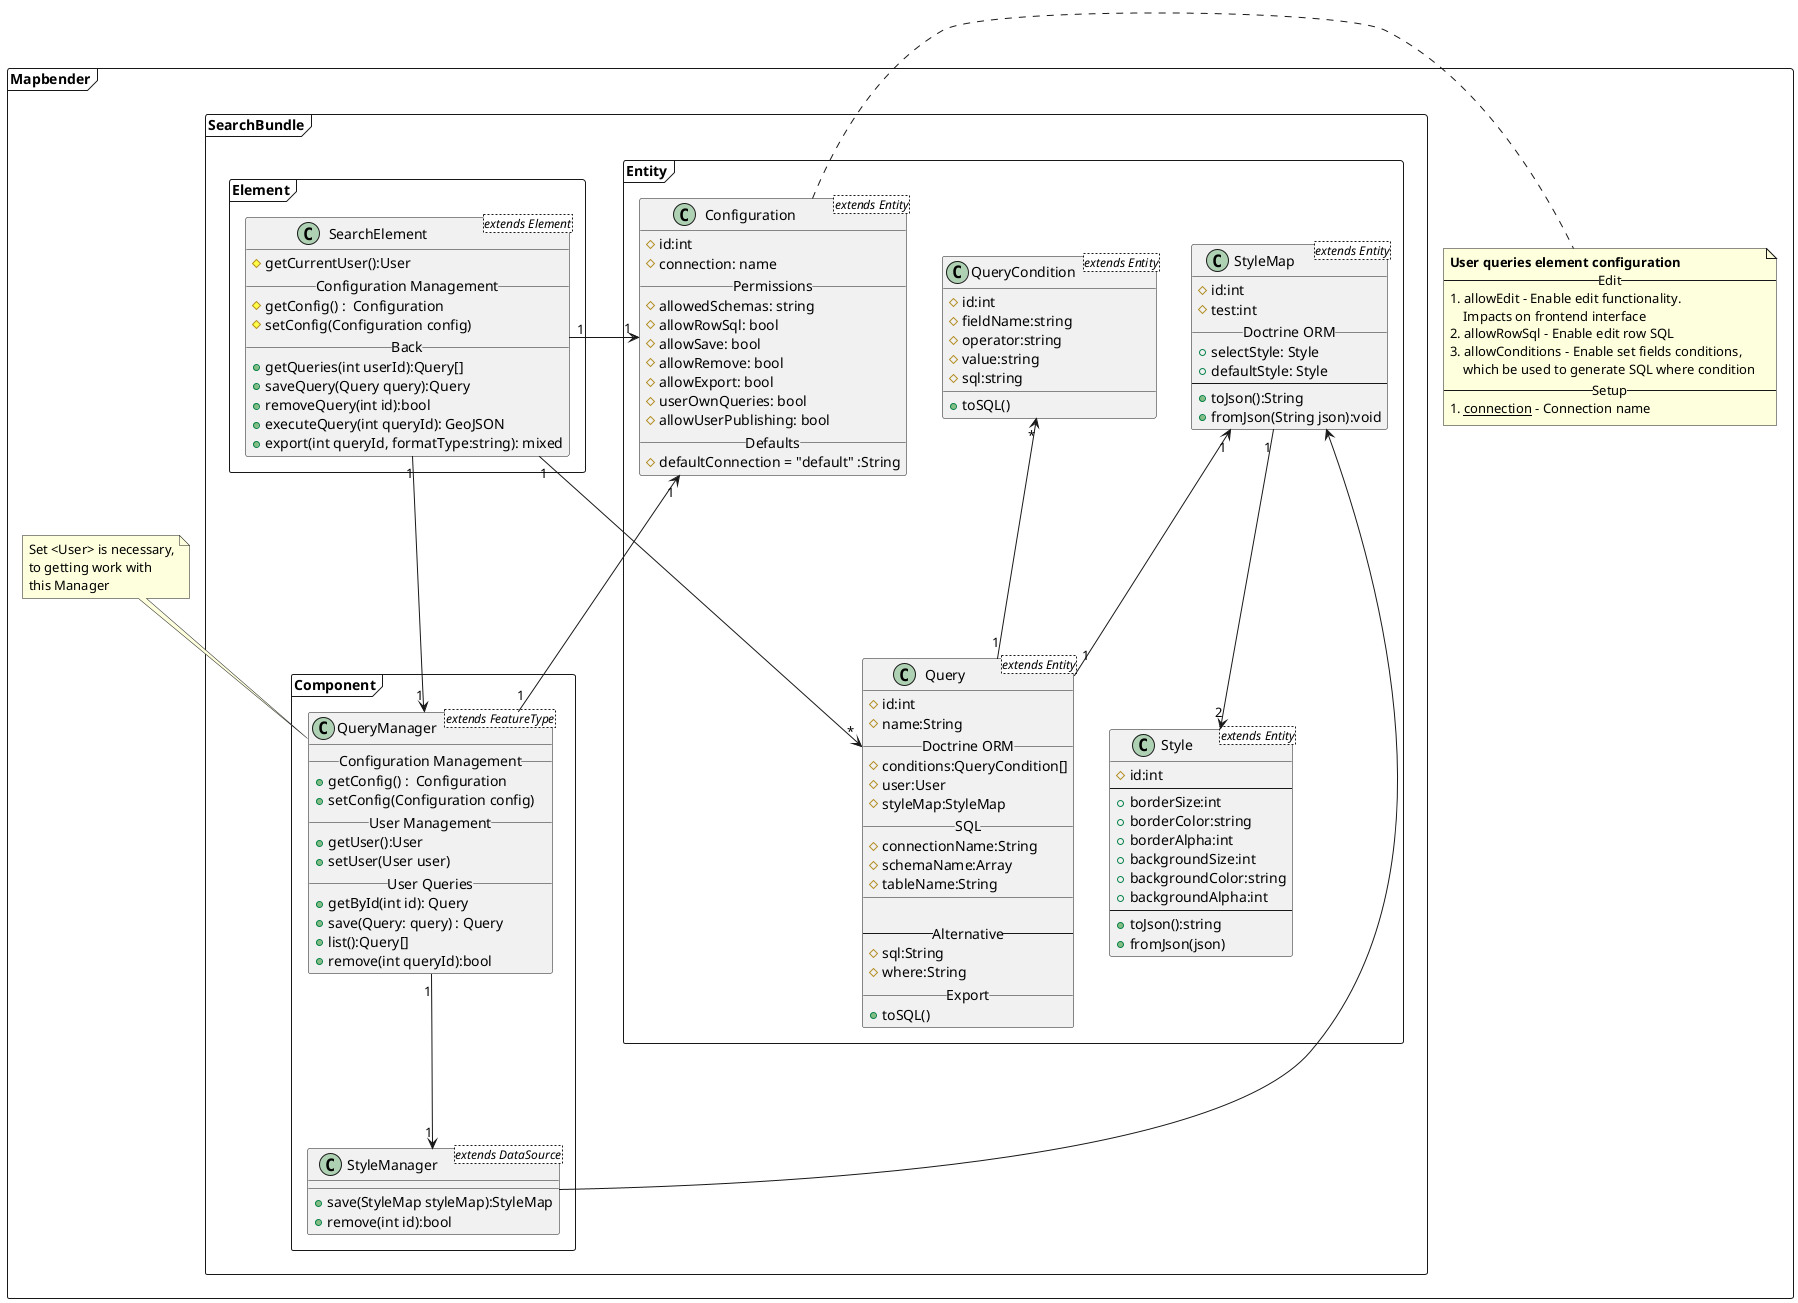 @startuml


package Mapbender <<Frame>> {


  package SearchBundle <<Frame>> {
   package Entity <<Frame>> {
      class Query <extends Entity>{
        # id:int
        # name:String
        __ Doctrine ORM __
        # conditions:QueryCondition[]
        # user:User
        # styleMap:StyleMap
        __ SQL __
        # connectionName:String
        # schemaName:Array
        # tableName:String
        __

        -- Alternative --
        # sql:String
        # where:String
        __ Export __
        + toSQL()
      }

      class QueryCondition <extends Entity>{
        # id:int
        # fieldName:string
        # operator:string
        # value:string
        # sql:string
        __
        + toSQL()
      }

      class StyleMap <extends Entity>{
        # id:int
        # test:int
        __ Doctrine ORM __
        + selectStyle: Style
        + defaultStyle: Style
        ---
        + toJson():String
        + fromJson(String json):void
      }

      class Style <extends Entity>{
        # id:int
        --
        + borderSize:int
        + borderColor:string
        + borderAlpha:int
        + backgroundSize:int
        + backgroundColor:string
        + backgroundAlpha:int
        ---
        + toJson():string
        + fromJson(json)
      }


      class Configuration<extends Entity> {
        # id:int
        # connection: name
        __ Permissions __
        # allowedSchemas: string
        # allowRowSql: bool
        # allowSave: bool
        # allowRemove: bool
        # allowExport: bool
        # userOwnQueries: bool
        # allowUserPublishing: bool
        __ Defaults __
        # defaultConnection = "default" :String
      }

    }
    package Component <<Frame>>{

      class StyleManager <extends DataSource> {
        + save(StyleMap styleMap):StyleMap
        + remove(int id):bool
      }

      class QueryManager<extends FeatureType>{
          __ Configuration Management __
          + getConfig() :  Configuration
          + setConfig(Configuration config)
          __ User Management __
          + getUser():User
          + setUser(User user)
          __ User Queries __
          + getById(int id): Query
          + save(Query: query) : Query
          + list():Query[]
          + remove(int queryId):bool
      }
    }

    package Element <<Frame>>{
      class SearchElement <extends Element>{
         # getCurrentUser():User
         __ Configuration Management __
         # getConfig() :  Configuration
         # setConfig(Configuration config)
         __ Back __
         + getQueries(int userId):Query[]
         + saveQuery(Query query):Query
         + removeQuery(int id):bool
         + executeQuery(int queryId): GeoJSON
         + export(int queryId, formatType:string): mixed
      }
    }
  }


  note top of QueryManager
  Set <User> is necessary,
  to getting work with
  this Manager
  end note


  note right of Configuration
  <b>User queries element configuration</b>
  -- Edit --
  # allowEdit - Enable edit functionality.
      Impacts on frontend interface
  # allowRowSql - Enable edit row SQL
  # allowConditions - Enable set fields conditions,
      which be used to generate SQL where condition
  -- Setup --
  # <u>connection</u> - Connection name
  end note




    Configuration "1" <--- "1" SearchElement
    Configuration "1" <--- "1" QueryManager
    SearchElement "1" ---> "1" QueryManager
    QueryManager "1" ---> "1" StyleManager
    QueryCondition "*" <--- "1" Query
    StyleManager ---> StyleMap
    SearchElement "1" ---> "*" Query
    StyleMap "1" <--- "1" Query
    StyleMap "1" ---> "2" Style
}

@enduml